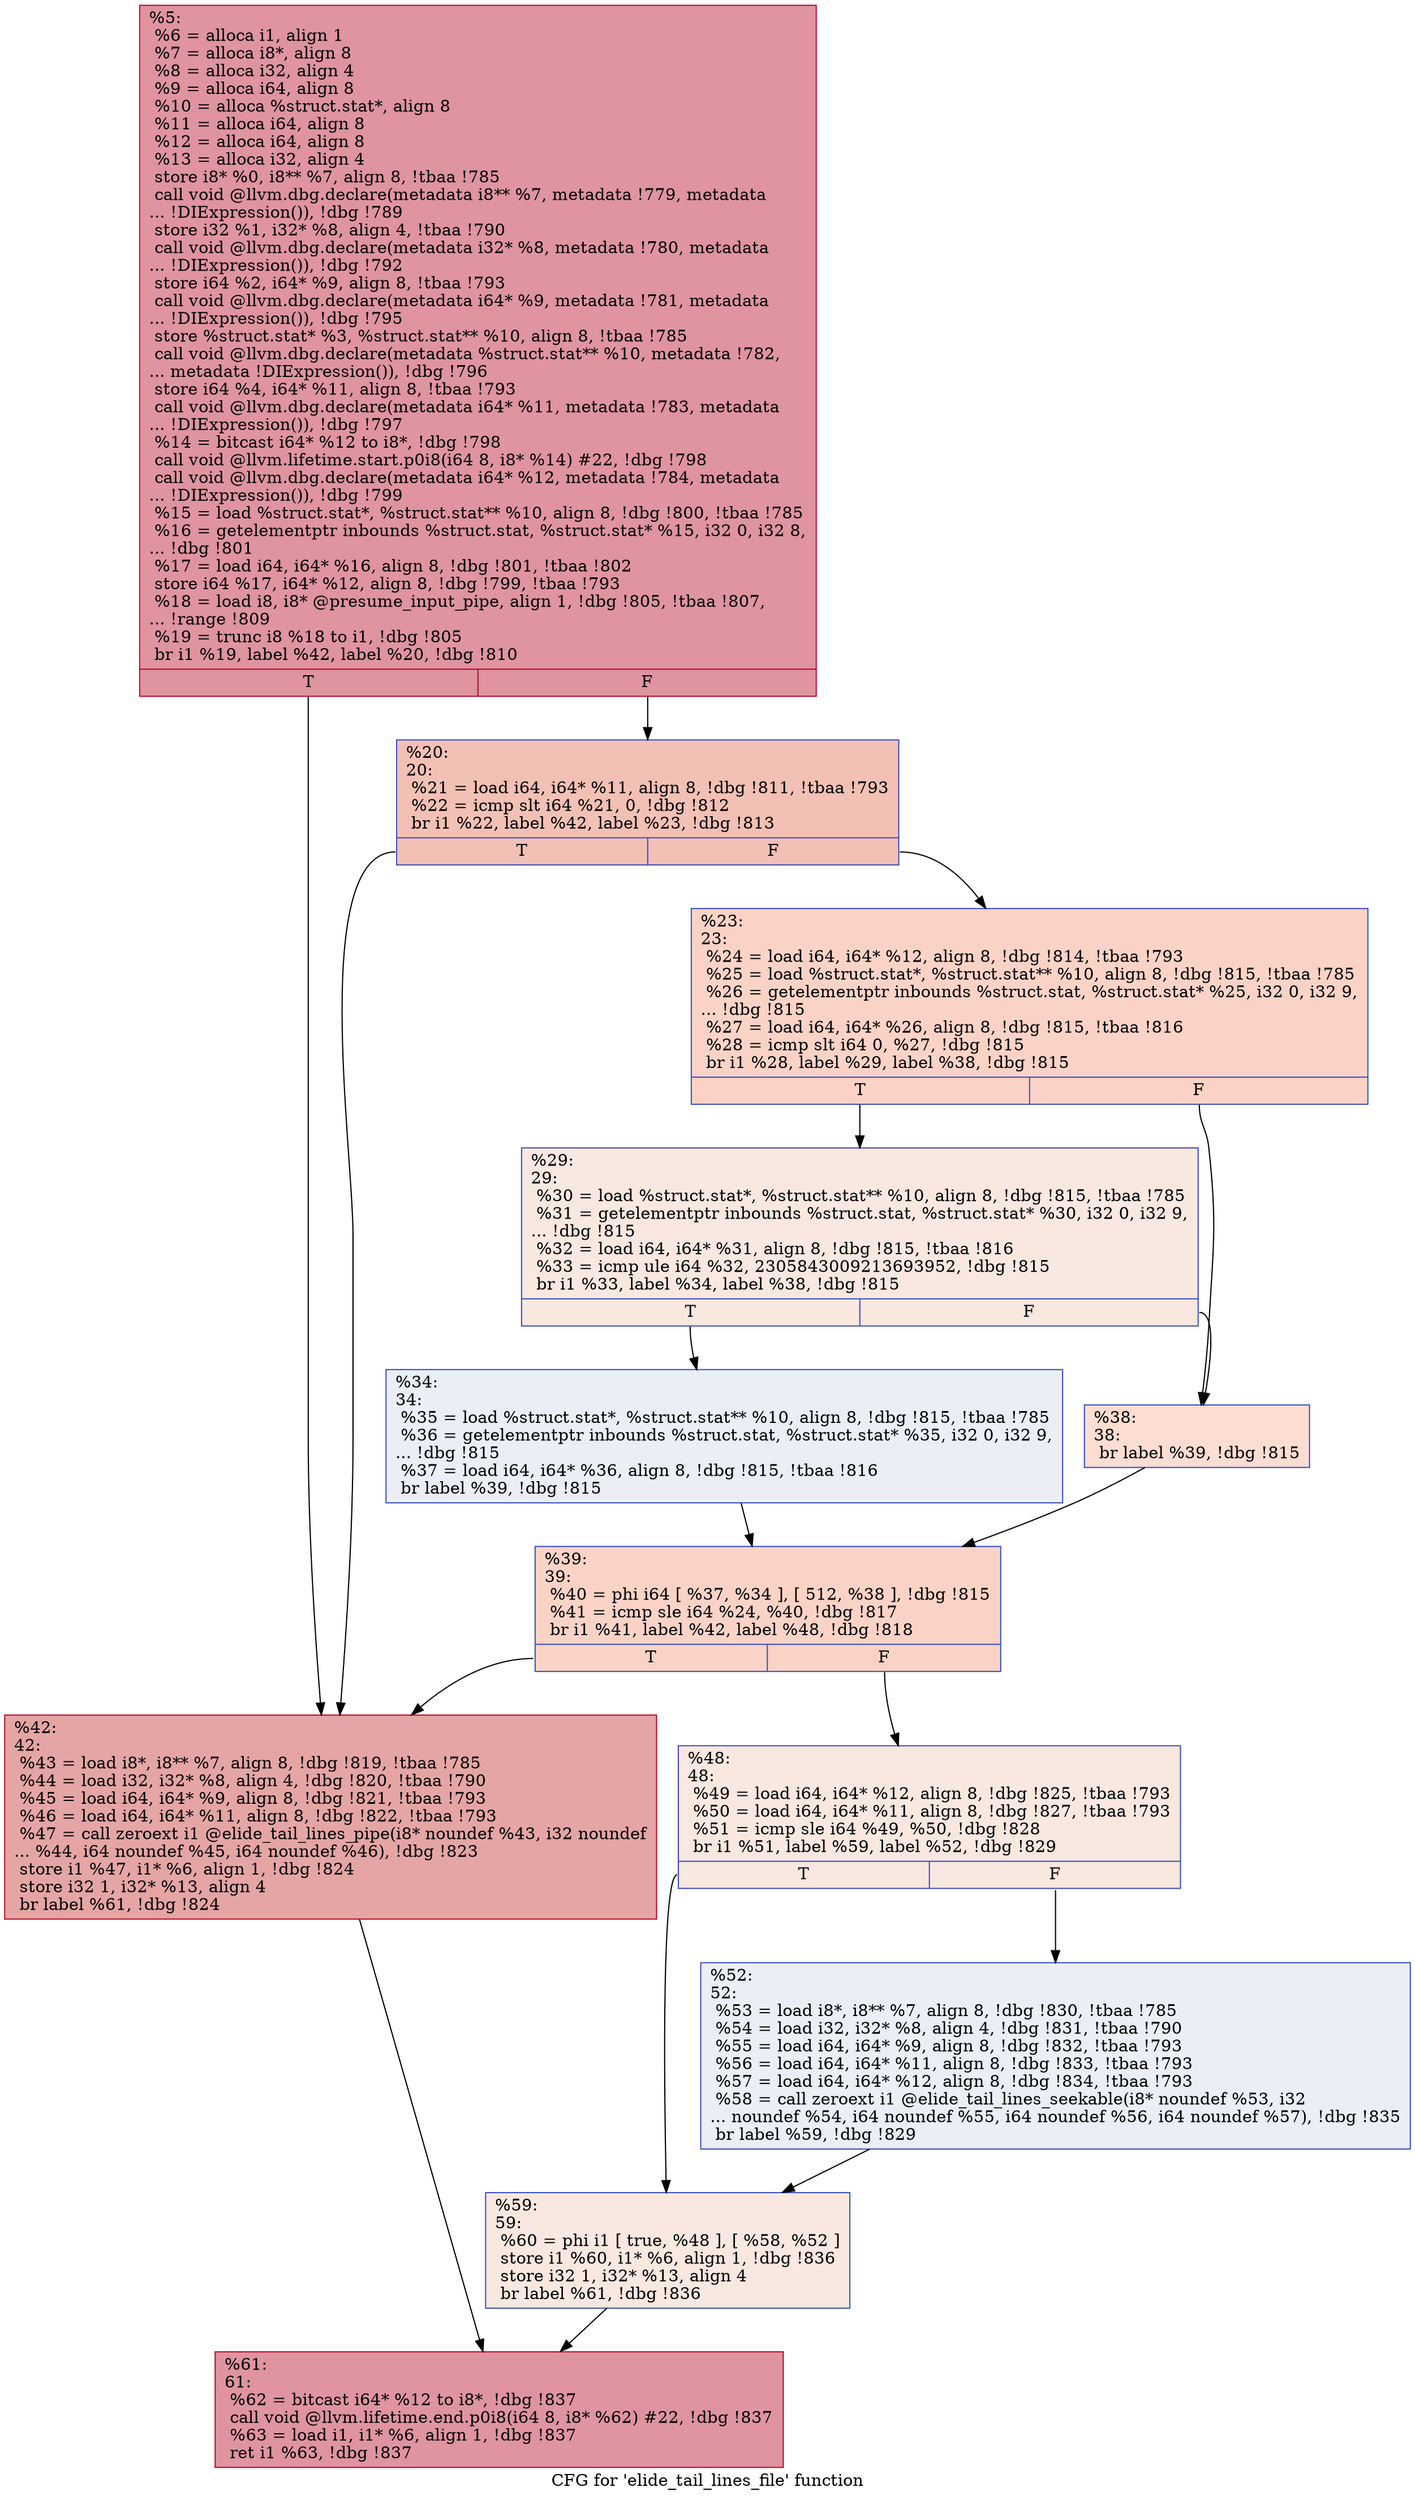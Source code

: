 digraph "CFG for 'elide_tail_lines_file' function" {
	label="CFG for 'elide_tail_lines_file' function";

	Node0x8be940 [shape=record,color="#b70d28ff", style=filled, fillcolor="#b70d2870",label="{%5:\l  %6 = alloca i1, align 1\l  %7 = alloca i8*, align 8\l  %8 = alloca i32, align 4\l  %9 = alloca i64, align 8\l  %10 = alloca %struct.stat*, align 8\l  %11 = alloca i64, align 8\l  %12 = alloca i64, align 8\l  %13 = alloca i32, align 4\l  store i8* %0, i8** %7, align 8, !tbaa !785\l  call void @llvm.dbg.declare(metadata i8** %7, metadata !779, metadata\l... !DIExpression()), !dbg !789\l  store i32 %1, i32* %8, align 4, !tbaa !790\l  call void @llvm.dbg.declare(metadata i32* %8, metadata !780, metadata\l... !DIExpression()), !dbg !792\l  store i64 %2, i64* %9, align 8, !tbaa !793\l  call void @llvm.dbg.declare(metadata i64* %9, metadata !781, metadata\l... !DIExpression()), !dbg !795\l  store %struct.stat* %3, %struct.stat** %10, align 8, !tbaa !785\l  call void @llvm.dbg.declare(metadata %struct.stat** %10, metadata !782,\l... metadata !DIExpression()), !dbg !796\l  store i64 %4, i64* %11, align 8, !tbaa !793\l  call void @llvm.dbg.declare(metadata i64* %11, metadata !783, metadata\l... !DIExpression()), !dbg !797\l  %14 = bitcast i64* %12 to i8*, !dbg !798\l  call void @llvm.lifetime.start.p0i8(i64 8, i8* %14) #22, !dbg !798\l  call void @llvm.dbg.declare(metadata i64* %12, metadata !784, metadata\l... !DIExpression()), !dbg !799\l  %15 = load %struct.stat*, %struct.stat** %10, align 8, !dbg !800, !tbaa !785\l  %16 = getelementptr inbounds %struct.stat, %struct.stat* %15, i32 0, i32 8,\l... !dbg !801\l  %17 = load i64, i64* %16, align 8, !dbg !801, !tbaa !802\l  store i64 %17, i64* %12, align 8, !dbg !799, !tbaa !793\l  %18 = load i8, i8* @presume_input_pipe, align 1, !dbg !805, !tbaa !807,\l... !range !809\l  %19 = trunc i8 %18 to i1, !dbg !805\l  br i1 %19, label %42, label %20, !dbg !810\l|{<s0>T|<s1>F}}"];
	Node0x8be940:s0 -> Node0x8c1e30;
	Node0x8be940:s1 -> Node0x8c1c50;
	Node0x8c1c50 [shape=record,color="#3d50c3ff", style=filled, fillcolor="#e5705870",label="{%20:\l20:                                               \l  %21 = load i64, i64* %11, align 8, !dbg !811, !tbaa !793\l  %22 = icmp slt i64 %21, 0, !dbg !812\l  br i1 %22, label %42, label %23, !dbg !813\l|{<s0>T|<s1>F}}"];
	Node0x8c1c50:s0 -> Node0x8c1e30;
	Node0x8c1c50:s1 -> Node0x8c1ca0;
	Node0x8c1ca0 [shape=record,color="#3d50c3ff", style=filled, fillcolor="#f59c7d70",label="{%23:\l23:                                               \l  %24 = load i64, i64* %12, align 8, !dbg !814, !tbaa !793\l  %25 = load %struct.stat*, %struct.stat** %10, align 8, !dbg !815, !tbaa !785\l  %26 = getelementptr inbounds %struct.stat, %struct.stat* %25, i32 0, i32 9,\l... !dbg !815\l  %27 = load i64, i64* %26, align 8, !dbg !815, !tbaa !816\l  %28 = icmp slt i64 0, %27, !dbg !815\l  br i1 %28, label %29, label %38, !dbg !815\l|{<s0>T|<s1>F}}"];
	Node0x8c1ca0:s0 -> Node0x8c1cf0;
	Node0x8c1ca0:s1 -> Node0x8c1d90;
	Node0x8c1cf0 [shape=record,color="#3d50c3ff", style=filled, fillcolor="#f1ccb870",label="{%29:\l29:                                               \l  %30 = load %struct.stat*, %struct.stat** %10, align 8, !dbg !815, !tbaa !785\l  %31 = getelementptr inbounds %struct.stat, %struct.stat* %30, i32 0, i32 9,\l... !dbg !815\l  %32 = load i64, i64* %31, align 8, !dbg !815, !tbaa !816\l  %33 = icmp ule i64 %32, 2305843009213693952, !dbg !815\l  br i1 %33, label %34, label %38, !dbg !815\l|{<s0>T|<s1>F}}"];
	Node0x8c1cf0:s0 -> Node0x8c1d40;
	Node0x8c1cf0:s1 -> Node0x8c1d90;
	Node0x8c1d40 [shape=record,color="#3d50c3ff", style=filled, fillcolor="#d1dae970",label="{%34:\l34:                                               \l  %35 = load %struct.stat*, %struct.stat** %10, align 8, !dbg !815, !tbaa !785\l  %36 = getelementptr inbounds %struct.stat, %struct.stat* %35, i32 0, i32 9,\l... !dbg !815\l  %37 = load i64, i64* %36, align 8, !dbg !815, !tbaa !816\l  br label %39, !dbg !815\l}"];
	Node0x8c1d40 -> Node0x8c1de0;
	Node0x8c1d90 [shape=record,color="#3d50c3ff", style=filled, fillcolor="#f7b39670",label="{%38:\l38:                                               \l  br label %39, !dbg !815\l}"];
	Node0x8c1d90 -> Node0x8c1de0;
	Node0x8c1de0 [shape=record,color="#3d50c3ff", style=filled, fillcolor="#f59c7d70",label="{%39:\l39:                                               \l  %40 = phi i64 [ %37, %34 ], [ 512, %38 ], !dbg !815\l  %41 = icmp sle i64 %24, %40, !dbg !817\l  br i1 %41, label %42, label %48, !dbg !818\l|{<s0>T|<s1>F}}"];
	Node0x8c1de0:s0 -> Node0x8c1e30;
	Node0x8c1de0:s1 -> Node0x8c1e80;
	Node0x8c1e30 [shape=record,color="#b70d28ff", style=filled, fillcolor="#c5333470",label="{%42:\l42:                                               \l  %43 = load i8*, i8** %7, align 8, !dbg !819, !tbaa !785\l  %44 = load i32, i32* %8, align 4, !dbg !820, !tbaa !790\l  %45 = load i64, i64* %9, align 8, !dbg !821, !tbaa !793\l  %46 = load i64, i64* %11, align 8, !dbg !822, !tbaa !793\l  %47 = call zeroext i1 @elide_tail_lines_pipe(i8* noundef %43, i32 noundef\l... %44, i64 noundef %45, i64 noundef %46), !dbg !823\l  store i1 %47, i1* %6, align 1, !dbg !824\l  store i32 1, i32* %13, align 4\l  br label %61, !dbg !824\l}"];
	Node0x8c1e30 -> Node0x8c1f70;
	Node0x8c1e80 [shape=record,color="#3d50c3ff", style=filled, fillcolor="#f1ccb870",label="{%48:\l48:                                               \l  %49 = load i64, i64* %12, align 8, !dbg !825, !tbaa !793\l  %50 = load i64, i64* %11, align 8, !dbg !827, !tbaa !793\l  %51 = icmp sle i64 %49, %50, !dbg !828\l  br i1 %51, label %59, label %52, !dbg !829\l|{<s0>T|<s1>F}}"];
	Node0x8c1e80:s0 -> Node0x8c1f20;
	Node0x8c1e80:s1 -> Node0x8c1ed0;
	Node0x8c1ed0 [shape=record,color="#3d50c3ff", style=filled, fillcolor="#d1dae970",label="{%52:\l52:                                               \l  %53 = load i8*, i8** %7, align 8, !dbg !830, !tbaa !785\l  %54 = load i32, i32* %8, align 4, !dbg !831, !tbaa !790\l  %55 = load i64, i64* %9, align 8, !dbg !832, !tbaa !793\l  %56 = load i64, i64* %11, align 8, !dbg !833, !tbaa !793\l  %57 = load i64, i64* %12, align 8, !dbg !834, !tbaa !793\l  %58 = call zeroext i1 @elide_tail_lines_seekable(i8* noundef %53, i32\l... noundef %54, i64 noundef %55, i64 noundef %56, i64 noundef %57), !dbg !835\l  br label %59, !dbg !829\l}"];
	Node0x8c1ed0 -> Node0x8c1f20;
	Node0x8c1f20 [shape=record,color="#3d50c3ff", style=filled, fillcolor="#f1ccb870",label="{%59:\l59:                                               \l  %60 = phi i1 [ true, %48 ], [ %58, %52 ]\l  store i1 %60, i1* %6, align 1, !dbg !836\l  store i32 1, i32* %13, align 4\l  br label %61, !dbg !836\l}"];
	Node0x8c1f20 -> Node0x8c1f70;
	Node0x8c1f70 [shape=record,color="#b70d28ff", style=filled, fillcolor="#b70d2870",label="{%61:\l61:                                               \l  %62 = bitcast i64* %12 to i8*, !dbg !837\l  call void @llvm.lifetime.end.p0i8(i64 8, i8* %62) #22, !dbg !837\l  %63 = load i1, i1* %6, align 1, !dbg !837\l  ret i1 %63, !dbg !837\l}"];
}
